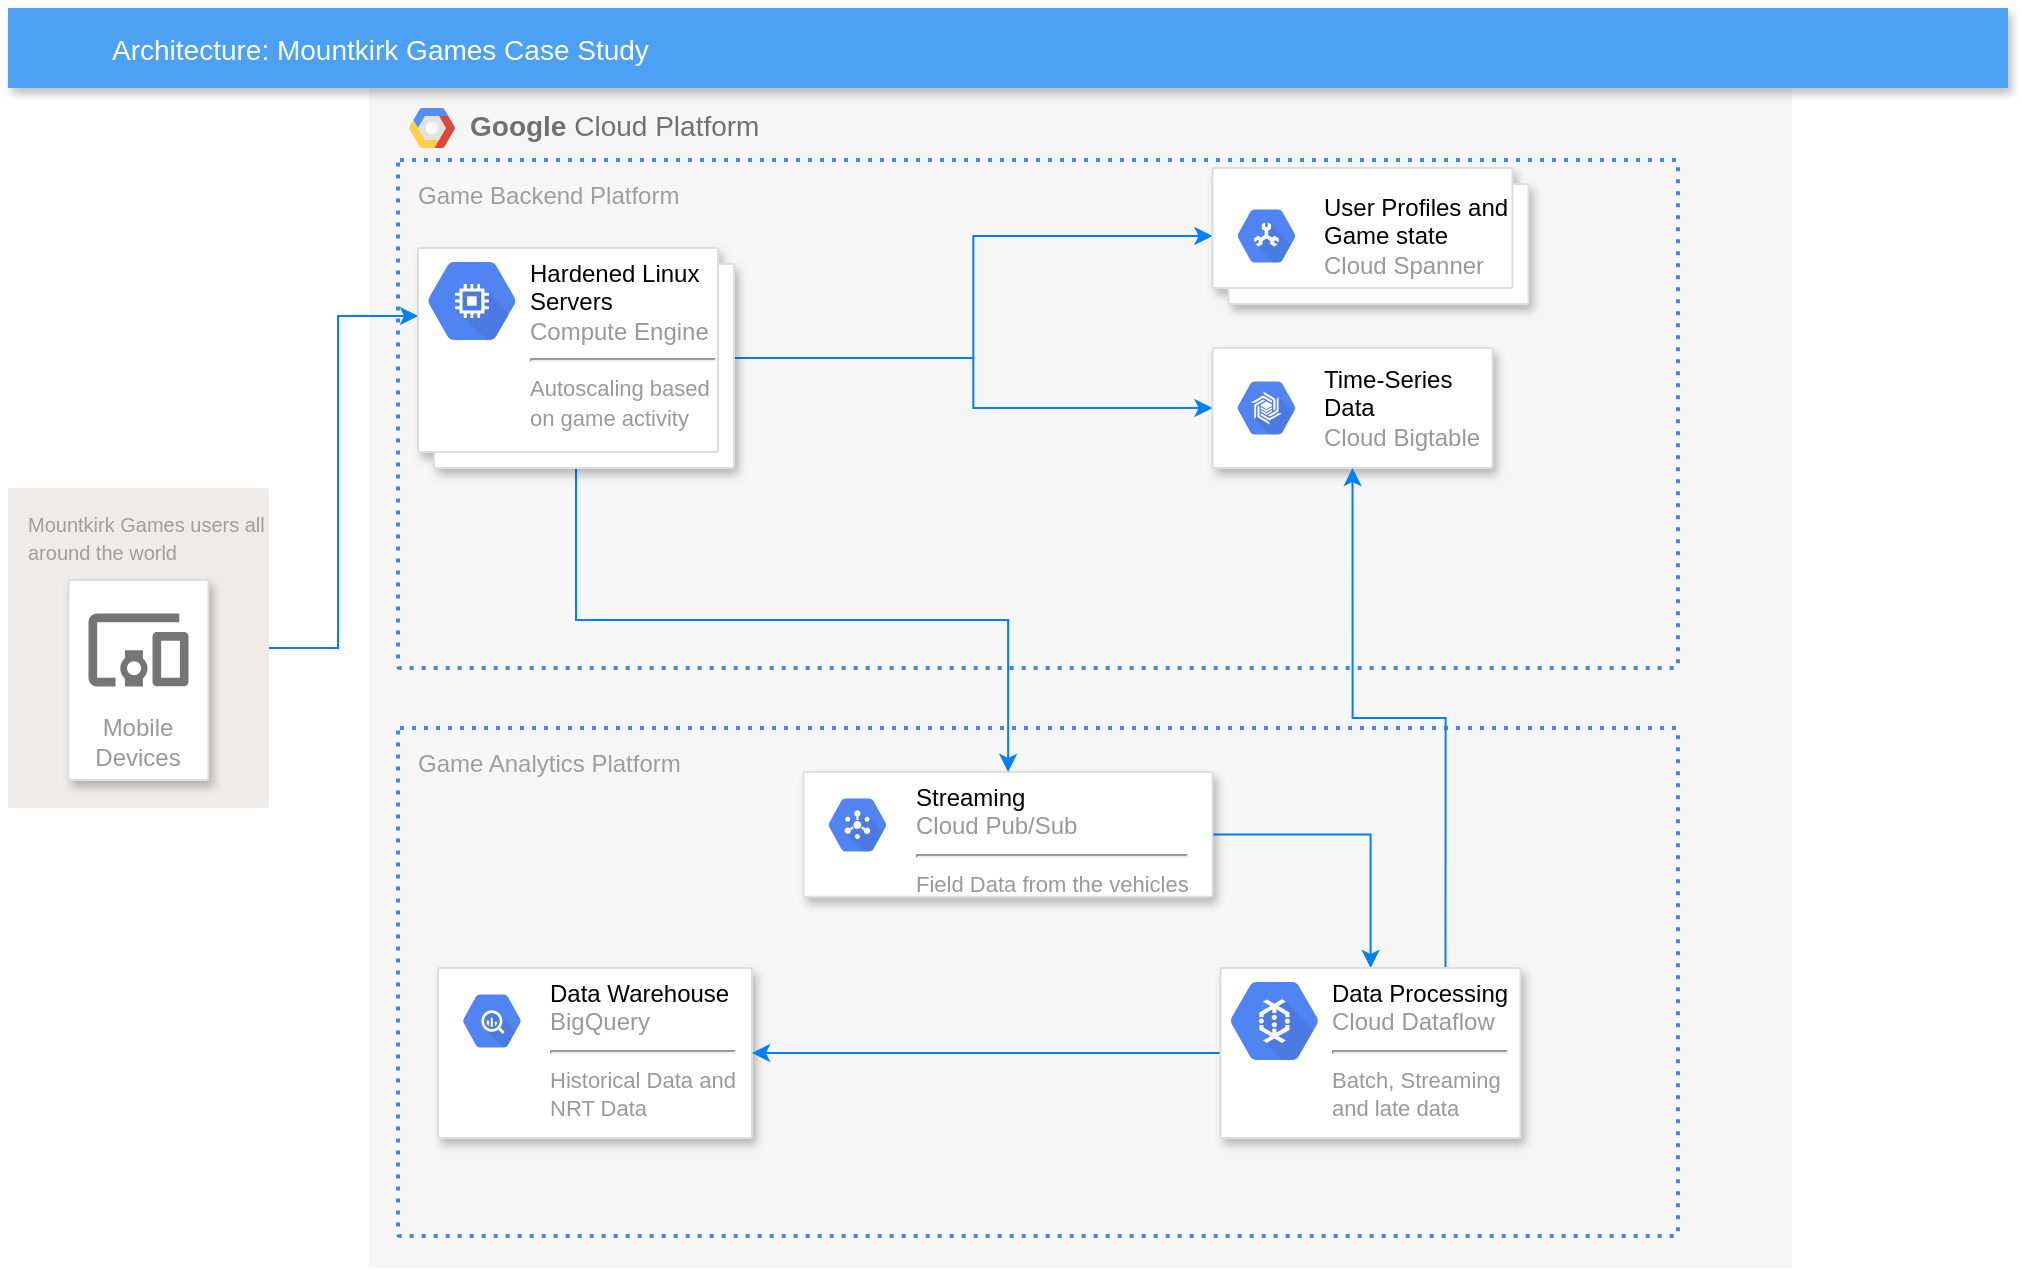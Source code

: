 <mxfile version="13.1.14" type="github">
  <diagram id="d1ab7348-05c3-a1e3-ca4d-12c340fd6b49" name="Page-1">
    <mxGraphModel dx="946" dy="565" grid="1" gridSize="10" guides="1" tooltips="1" connect="1" arrows="1" fold="1" page="1" pageScale="1" pageWidth="1169" pageHeight="827" background="#ffffff" math="0" shadow="0">
      <root>
        <mxCell id="0" />
        <mxCell id="1" parent="0" />
        <mxCell id="2" value="&lt;b&gt;Google &lt;/b&gt;Cloud Platform" style="fillColor=#F6F6F6;strokeColor=none;shadow=0;gradientColor=none;fontSize=14;align=left;spacing=10;fontColor=#717171;9E9E9E;verticalAlign=top;spacingTop=-4;fontStyle=0;spacingLeft=40;html=1;" parent="1" vertex="1">
          <mxGeometry x="225.5" y="40" width="711.5" height="590" as="geometry" />
        </mxCell>
        <mxCell id="3" value="" style="shape=mxgraph.gcp2.google_cloud_platform;fillColor=#F6F6F6;strokeColor=none;shadow=0;gradientColor=none;" parent="2" vertex="1">
          <mxGeometry width="23" height="20" relative="1" as="geometry">
            <mxPoint x="20" y="10" as="offset" />
          </mxGeometry>
        </mxCell>
        <mxCell id="oC8XXLY1Rj8nTh44MOHi-413" value="Game Backend Platform" style="rounded=1;absoluteArcSize=1;arcSize=2;html=1;strokeColor=#4284F3;gradientColor=none;shadow=0;dashed=1;fontSize=12;fontColor=#9E9E9E;align=left;verticalAlign=top;spacing=10;spacingTop=-4;fillColor=none;dashPattern=1 2;strokeWidth=2;" vertex="1" parent="2">
          <mxGeometry x="14.5" y="36" width="640" height="254" as="geometry" />
        </mxCell>
        <mxCell id="oC8XXLY1Rj8nTh44MOHi-416" value="Game Analytics Platform" style="rounded=1;absoluteArcSize=1;arcSize=2;html=1;strokeColor=#4284F3;gradientColor=none;shadow=0;dashed=1;fontSize=12;fontColor=#9E9E9E;align=left;verticalAlign=top;spacing=10;spacingTop=-4;fillColor=none;dashPattern=1 2;strokeWidth=2;" vertex="1" parent="2">
          <mxGeometry x="14.5" y="320" width="640" height="254" as="geometry" />
        </mxCell>
        <mxCell id="407" style="edgeStyle=orthogonalEdgeStyle;rounded=0;html=1;dashed=0;labelBackgroundColor=none;startArrow=none;startFill=0;startSize=4;endArrow=blockThin;endFill=1;endSize=4;strokeColor=#4284F3;strokeWidth=2;fontSize=12;" parent="1" edge="1">
          <mxGeometry relative="1" as="geometry">
            <Array as="points">
              <mxPoint x="648.5" y="550" />
              <mxPoint x="648.5" y="235" />
            </Array>
            <mxPoint x="680.5" y="235" as="targetPoint" />
          </mxGeometry>
        </mxCell>
        <mxCell id="409" style="edgeStyle=orthogonalEdgeStyle;rounded=0;html=1;dashed=0;labelBackgroundColor=none;startArrow=none;startFill=0;startSize=4;endArrow=blockThin;endFill=1;endSize=4;strokeColor=#4284F3;strokeWidth=2;fontSize=12;" parent="1" edge="1">
          <mxGeometry relative="1" as="geometry">
            <mxPoint x="759.5" y="200" as="sourcePoint" />
          </mxGeometry>
        </mxCell>
        <mxCell id="xwxbCeUritOEieoB_8Dk-433" value="Architecture: Mountkirk Games Case Study" style="fillColor=#4DA1F5;strokeColor=none;shadow=1;gradientColor=none;fontSize=14;align=left;spacingLeft=50;fontColor=#ffffff;" parent="1" vertex="1">
          <mxGeometry x="45" width="1000" height="40" as="geometry" />
        </mxCell>
        <mxCell id="isCxg0S9MCMh4zA0xf7g-409" value="" style="group" parent="1" vertex="1" connectable="0">
          <mxGeometry x="45" y="240" width="130.5" height="160" as="geometry" />
        </mxCell>
        <mxCell id="340" value="&lt;font style=&quot;font-size: 10px&quot;&gt;Mountkirk Games users all&lt;br&gt;around the world&lt;br&gt;&lt;/font&gt;" style="rounded=1;absoluteArcSize=1;arcSize=2;html=1;strokeColor=none;gradientColor=none;shadow=0;dashed=0;fontSize=12;fontColor=#9E9E9E;align=left;verticalAlign=top;spacing=10;spacingTop=-4;fillColor=#EFEBE9;" parent="isCxg0S9MCMh4zA0xf7g-409" vertex="1">
          <mxGeometry width="130.5" height="160" as="geometry" />
        </mxCell>
        <mxCell id="xwxbCeUritOEieoB_8Dk-444" value="Mobile Devices" style="strokeColor=#dddddd;shadow=1;strokeWidth=1;rounded=1;absoluteArcSize=1;arcSize=2;labelPosition=center;verticalLabelPosition=middle;align=center;verticalAlign=bottom;spacingLeft=0;fontColor=#999999;fontSize=12;whiteSpace=wrap;spacingBottom=2;" parent="isCxg0S9MCMh4zA0xf7g-409" vertex="1">
          <mxGeometry x="30.25" y="46" width="70" height="100" as="geometry" />
        </mxCell>
        <mxCell id="xwxbCeUritOEieoB_8Dk-445" value="" style="dashed=0;connectable=0;html=1;fillColor=#757575;strokeColor=none;shape=mxgraph.gcp2.mobile_devices;part=1;" parent="xwxbCeUritOEieoB_8Dk-444" vertex="1">
          <mxGeometry x="0.5" width="50" height="36.5" relative="1" as="geometry">
            <mxPoint x="-25" y="16.75" as="offset" />
          </mxGeometry>
        </mxCell>
        <mxCell id="oC8XXLY1Rj8nTh44MOHi-411" style="edgeStyle=orthogonalEdgeStyle;rounded=0;orthogonalLoop=1;jettySize=auto;html=1;exitX=1;exitY=0.5;exitDx=0;exitDy=0;entryX=0;entryY=0.5;entryDx=0;entryDy=0;strokeColor=#007FFF;" edge="1" parent="1" source="340">
          <mxGeometry relative="1" as="geometry">
            <mxPoint x="250" y="154" as="targetPoint" />
            <Array as="points">
              <mxPoint x="210" y="320" />
              <mxPoint x="210" y="154" />
            </Array>
          </mxGeometry>
        </mxCell>
        <mxCell id="oC8XXLY1Rj8nTh44MOHi-435" style="edgeStyle=orthogonalEdgeStyle;rounded=0;orthogonalLoop=1;jettySize=auto;html=1;strokeColor=#007FFF;" edge="1" parent="1" source="oC8XXLY1Rj8nTh44MOHi-414" target="oC8XXLY1Rj8nTh44MOHi-433">
          <mxGeometry relative="1" as="geometry" />
        </mxCell>
        <mxCell id="oC8XXLY1Rj8nTh44MOHi-414" value="" style="strokeColor=#dddddd;fillColor=#ffffff;shadow=1;strokeWidth=1;rounded=1;absoluteArcSize=1;arcSize=2;fontSize=12;fontColor=#9E9E9E;align=center;html=1;" vertex="1" parent="1">
          <mxGeometry x="442.75" y="382" width="204.5" height="62.4" as="geometry" />
        </mxCell>
        <mxCell id="oC8XXLY1Rj8nTh44MOHi-415" value="&lt;font color=&quot;#000000&quot;&gt;Streaming&lt;/font&gt;&lt;br&gt;Cloud Pub/Sub&lt;hr&gt;&lt;span style=&quot;font-size: 11px&quot;&gt;Field Data from&amp;nbsp;&lt;/span&gt;&lt;font style=&quot;font-size: 11px&quot;&gt;the vehicles&lt;/font&gt;" style="dashed=0;connectable=0;html=1;fillColor=#5184F3;strokeColor=none;shape=mxgraph.gcp2.hexIcon;prIcon=cloud_pubsub;part=1;labelPosition=right;verticalLabelPosition=middle;align=left;verticalAlign=top;spacingLeft=5;fontColor=#999999;fontSize=12;spacingTop=-8;" vertex="1" parent="oC8XXLY1Rj8nTh44MOHi-414">
          <mxGeometry width="44" height="39" relative="1" as="geometry">
            <mxPoint x="5" y="7" as="offset" />
          </mxGeometry>
        </mxCell>
        <mxCell id="oC8XXLY1Rj8nTh44MOHi-426" style="edgeStyle=orthogonalEdgeStyle;rounded=0;orthogonalLoop=1;jettySize=auto;html=1;strokeColor=#007FFF;exitX=0.5;exitY=1;exitDx=0;exitDy=0;" edge="1" parent="1" source="oC8XXLY1Rj8nTh44MOHi-417" target="oC8XXLY1Rj8nTh44MOHi-414">
          <mxGeometry relative="1" as="geometry" />
        </mxCell>
        <mxCell id="oC8XXLY1Rj8nTh44MOHi-428" style="edgeStyle=orthogonalEdgeStyle;rounded=0;orthogonalLoop=1;jettySize=auto;html=1;strokeColor=#007FFF;" edge="1" parent="1" source="oC8XXLY1Rj8nTh44MOHi-417" target="oC8XXLY1Rj8nTh44MOHi-422">
          <mxGeometry relative="1" as="geometry" />
        </mxCell>
        <mxCell id="oC8XXLY1Rj8nTh44MOHi-431" style="edgeStyle=orthogonalEdgeStyle;rounded=0;orthogonalLoop=1;jettySize=auto;html=1;entryX=0;entryY=0.5;entryDx=0;entryDy=0;strokeColor=#007FFF;" edge="1" parent="1" source="oC8XXLY1Rj8nTh44MOHi-417" target="oC8XXLY1Rj8nTh44MOHi-429">
          <mxGeometry relative="1" as="geometry" />
        </mxCell>
        <mxCell id="oC8XXLY1Rj8nTh44MOHi-417" value="" style="shape=mxgraph.gcp2.doubleRect;strokeColor=#dddddd;shadow=1;strokeWidth=1;" vertex="1" parent="1">
          <mxGeometry x="250" y="120" width="158" height="110" as="geometry" />
        </mxCell>
        <mxCell id="oC8XXLY1Rj8nTh44MOHi-418" value="&lt;font color=&quot;#000000&quot;&gt;Hardened Linux &lt;br&gt;Servers&lt;br&gt;&lt;/font&gt;Compute Engine&lt;hr&gt;&lt;font style=&quot;font-size: 11px&quot;&gt;Autoscaling based&amp;nbsp;&lt;br&gt;on game activity&lt;br&gt;&lt;/font&gt;" style="dashed=0;connectable=0;html=1;fillColor=#5184F3;strokeColor=none;shape=mxgraph.gcp2.compute_engine;part=1;labelPosition=right;verticalLabelPosition=middle;align=left;verticalAlign=top;spacingLeft=5;fontColor=#999999;fontSize=12;spacingTop=-8;" vertex="1" parent="oC8XXLY1Rj8nTh44MOHi-417">
          <mxGeometry width="44" height="39" relative="1" as="geometry">
            <mxPoint x="5" y="7" as="offset" />
          </mxGeometry>
        </mxCell>
        <mxCell id="oC8XXLY1Rj8nTh44MOHi-422" value="" style="shape=mxgraph.gcp2.doubleRect;strokeColor=#dddddd;shadow=1;strokeWidth=1;" vertex="1" parent="1">
          <mxGeometry x="647.25" y="80" width="158" height="68" as="geometry" />
        </mxCell>
        <mxCell id="oC8XXLY1Rj8nTh44MOHi-423" value="&lt;font color=&quot;#000000&quot;&gt;User Profiles and&lt;br&gt;Game state&lt;/font&gt;&lt;br&gt;Cloud Spanner" style="dashed=0;connectable=0;html=1;fillColor=#5184F3;strokeColor=none;shape=mxgraph.gcp2.hexIcon;prIcon=cloud_spanner;part=1;labelPosition=right;verticalLabelPosition=middle;align=left;verticalAlign=middle;spacingLeft=5;fontColor=#999999;fontSize=12;" vertex="1" parent="oC8XXLY1Rj8nTh44MOHi-422">
          <mxGeometry y="0.5" width="44" height="39" relative="1" as="geometry">
            <mxPoint x="5" y="-19.5" as="offset" />
          </mxGeometry>
        </mxCell>
        <mxCell id="oC8XXLY1Rj8nTh44MOHi-424" value="" style="strokeColor=#dddddd;fillColor=#ffffff;shadow=1;strokeWidth=1;rounded=1;absoluteArcSize=1;arcSize=2;fontSize=12;fontColor=#9E9E9E;align=center;html=1;" vertex="1" parent="1">
          <mxGeometry x="260" y="480" width="157" height="85" as="geometry" />
        </mxCell>
        <mxCell id="oC8XXLY1Rj8nTh44MOHi-425" value="&lt;font color=&quot;#000000&quot;&gt;Data Warehouse&lt;/font&gt;&lt;br&gt;BigQuery&lt;hr&gt;&lt;font style=&quot;font-size: 11px&quot;&gt;Historical Data and&lt;br&gt;NRT Data&lt;br&gt;&lt;/font&gt;" style="dashed=0;connectable=0;html=1;fillColor=#5184F3;strokeColor=none;shape=mxgraph.gcp2.hexIcon;prIcon=bigquery;part=1;labelPosition=right;verticalLabelPosition=middle;align=left;verticalAlign=top;spacingLeft=5;fontColor=#999999;fontSize=12;spacingTop=-8;" vertex="1" parent="oC8XXLY1Rj8nTh44MOHi-424">
          <mxGeometry width="44" height="39" relative="1" as="geometry">
            <mxPoint x="5" y="7" as="offset" />
          </mxGeometry>
        </mxCell>
        <mxCell id="oC8XXLY1Rj8nTh44MOHi-429" value="" style="strokeColor=#dddddd;shadow=1;strokeWidth=1;rounded=1;absoluteArcSize=1;arcSize=2;" vertex="1" parent="1">
          <mxGeometry x="647.25" y="170" width="140" height="60" as="geometry" />
        </mxCell>
        <mxCell id="oC8XXLY1Rj8nTh44MOHi-430" value="&lt;font color=&quot;#000000&quot;&gt;Time-Series&amp;nbsp;&lt;br&gt;Data&lt;/font&gt;&lt;br&gt;Cloud Bigtable" style="dashed=0;connectable=0;html=1;fillColor=#5184F3;strokeColor=none;shape=mxgraph.gcp2.hexIcon;prIcon=cloud_bigtable;part=1;labelPosition=right;verticalLabelPosition=middle;align=left;verticalAlign=middle;spacingLeft=5;fontColor=#999999;fontSize=12;" vertex="1" parent="oC8XXLY1Rj8nTh44MOHi-429">
          <mxGeometry y="0.5" width="44" height="39" relative="1" as="geometry">
            <mxPoint x="5" y="-19.5" as="offset" />
          </mxGeometry>
        </mxCell>
        <mxCell id="oC8XXLY1Rj8nTh44MOHi-436" style="edgeStyle=orthogonalEdgeStyle;rounded=0;orthogonalLoop=1;jettySize=auto;html=1;strokeColor=#007FFF;" edge="1" parent="1" source="oC8XXLY1Rj8nTh44MOHi-433" target="oC8XXLY1Rj8nTh44MOHi-424">
          <mxGeometry relative="1" as="geometry" />
        </mxCell>
        <mxCell id="oC8XXLY1Rj8nTh44MOHi-437" style="edgeStyle=orthogonalEdgeStyle;rounded=0;orthogonalLoop=1;jettySize=auto;html=1;exitX=0.75;exitY=0;exitDx=0;exitDy=0;entryX=0.5;entryY=1;entryDx=0;entryDy=0;strokeColor=#007FFF;" edge="1" parent="1" source="oC8XXLY1Rj8nTh44MOHi-433" target="oC8XXLY1Rj8nTh44MOHi-429">
          <mxGeometry relative="1" as="geometry" />
        </mxCell>
        <mxCell id="oC8XXLY1Rj8nTh44MOHi-433" value="" style="strokeColor=#dddddd;shadow=1;strokeWidth=1;rounded=1;absoluteArcSize=1;arcSize=2;" vertex="1" parent="1">
          <mxGeometry x="651.25" y="480" width="150" height="85" as="geometry" />
        </mxCell>
        <mxCell id="oC8XXLY1Rj8nTh44MOHi-434" value="&lt;font color=&quot;#000000&quot;&gt;Data Processing&lt;/font&gt;&lt;br&gt;Cloud Dataflow&lt;hr&gt;&lt;font style=&quot;font-size: 11px&quot;&gt;Batch, Streaming&lt;br&gt;and late data&lt;br&gt;&lt;/font&gt;" style="dashed=0;connectable=0;html=1;fillColor=#5184F3;strokeColor=none;shape=mxgraph.gcp2.cloud_dataflow;part=1;labelPosition=right;verticalLabelPosition=middle;align=left;verticalAlign=top;spacingLeft=5;fontColor=#999999;fontSize=12;spacingTop=-8;" vertex="1" parent="oC8XXLY1Rj8nTh44MOHi-433">
          <mxGeometry width="44" height="39" relative="1" as="geometry">
            <mxPoint x="5" y="7" as="offset" />
          </mxGeometry>
        </mxCell>
      </root>
    </mxGraphModel>
  </diagram>
</mxfile>
